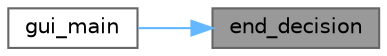 digraph "end_decision"
{
 // LATEX_PDF_SIZE
  bgcolor="transparent";
  edge [fontname=Helvetica,fontsize=10,labelfontname=Helvetica,labelfontsize=10];
  node [fontname=Helvetica,fontsize=10,shape=box,height=0.2,width=0.4];
  rankdir="RL";
  Node1 [id="Node000001",label="end_decision",height=0.2,width=0.4,color="gray40", fillcolor="grey60", style="filled", fontcolor="black",tooltip="ゲームの終了判定"];
  Node1 -> Node2 [id="edge1_Node000001_Node000002",dir="back",color="steelblue1",style="solid",tooltip=" "];
  Node2 [id="Node000002",label="gui_main",height=0.2,width=0.4,color="grey40", fillcolor="white", style="filled",URL="$gui_8c.html#aad906cad8d5a8d0970780267bed9afaf",tooltip="ゲームを進める関数"];
}
